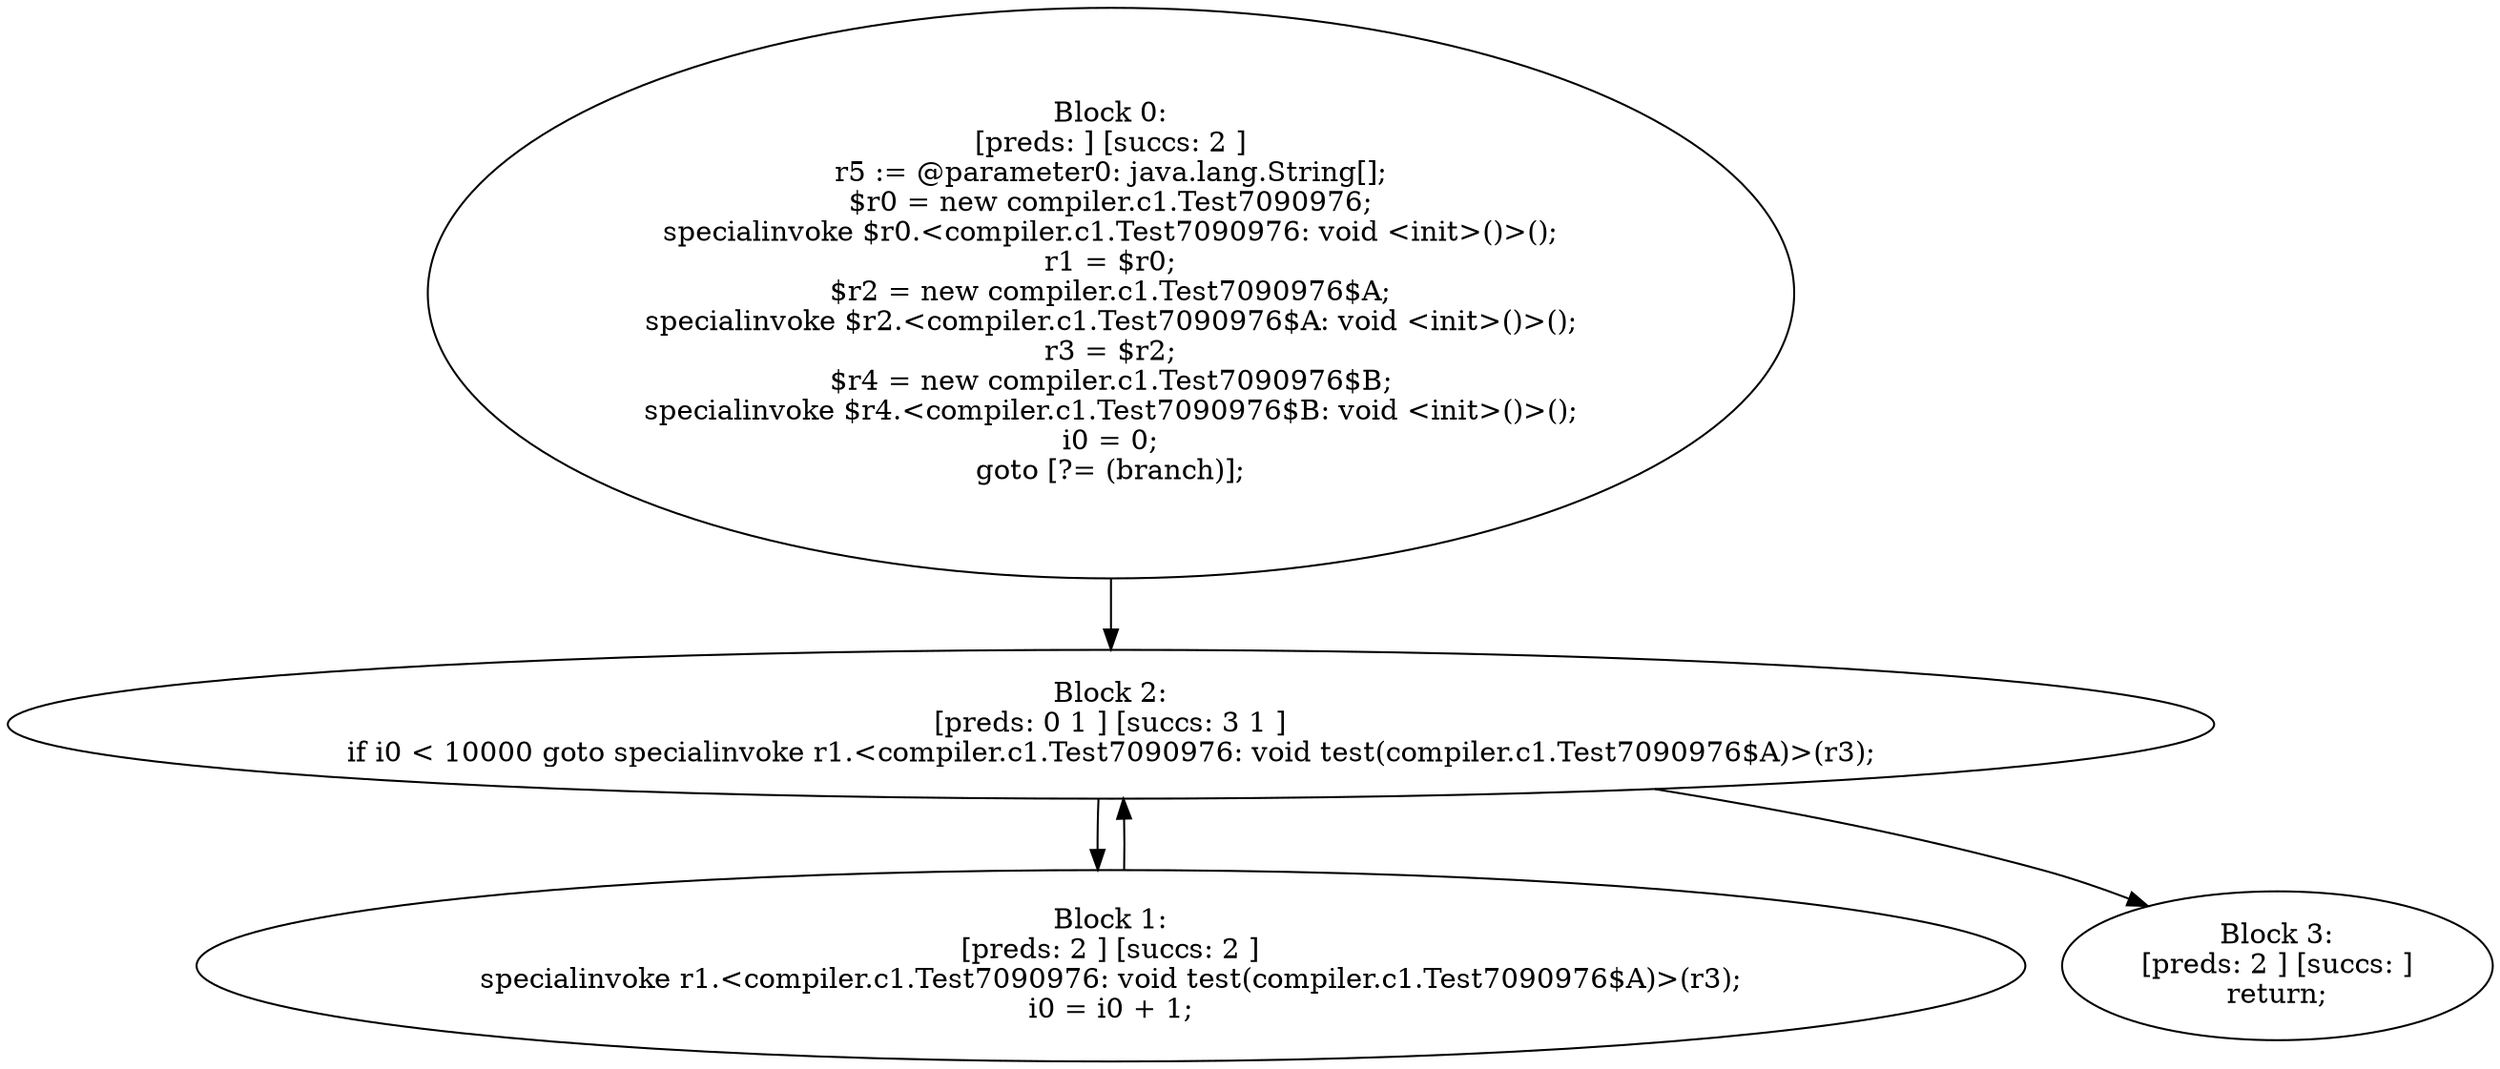digraph "unitGraph" {
    "Block 0:
[preds: ] [succs: 2 ]
r5 := @parameter0: java.lang.String[];
$r0 = new compiler.c1.Test7090976;
specialinvoke $r0.<compiler.c1.Test7090976: void <init>()>();
r1 = $r0;
$r2 = new compiler.c1.Test7090976$A;
specialinvoke $r2.<compiler.c1.Test7090976$A: void <init>()>();
r3 = $r2;
$r4 = new compiler.c1.Test7090976$B;
specialinvoke $r4.<compiler.c1.Test7090976$B: void <init>()>();
i0 = 0;
goto [?= (branch)];
"
    "Block 1:
[preds: 2 ] [succs: 2 ]
specialinvoke r1.<compiler.c1.Test7090976: void test(compiler.c1.Test7090976$A)>(r3);
i0 = i0 + 1;
"
    "Block 2:
[preds: 0 1 ] [succs: 3 1 ]
if i0 < 10000 goto specialinvoke r1.<compiler.c1.Test7090976: void test(compiler.c1.Test7090976$A)>(r3);
"
    "Block 3:
[preds: 2 ] [succs: ]
return;
"
    "Block 0:
[preds: ] [succs: 2 ]
r5 := @parameter0: java.lang.String[];
$r0 = new compiler.c1.Test7090976;
specialinvoke $r0.<compiler.c1.Test7090976: void <init>()>();
r1 = $r0;
$r2 = new compiler.c1.Test7090976$A;
specialinvoke $r2.<compiler.c1.Test7090976$A: void <init>()>();
r3 = $r2;
$r4 = new compiler.c1.Test7090976$B;
specialinvoke $r4.<compiler.c1.Test7090976$B: void <init>()>();
i0 = 0;
goto [?= (branch)];
"->"Block 2:
[preds: 0 1 ] [succs: 3 1 ]
if i0 < 10000 goto specialinvoke r1.<compiler.c1.Test7090976: void test(compiler.c1.Test7090976$A)>(r3);
";
    "Block 1:
[preds: 2 ] [succs: 2 ]
specialinvoke r1.<compiler.c1.Test7090976: void test(compiler.c1.Test7090976$A)>(r3);
i0 = i0 + 1;
"->"Block 2:
[preds: 0 1 ] [succs: 3 1 ]
if i0 < 10000 goto specialinvoke r1.<compiler.c1.Test7090976: void test(compiler.c1.Test7090976$A)>(r3);
";
    "Block 2:
[preds: 0 1 ] [succs: 3 1 ]
if i0 < 10000 goto specialinvoke r1.<compiler.c1.Test7090976: void test(compiler.c1.Test7090976$A)>(r3);
"->"Block 3:
[preds: 2 ] [succs: ]
return;
";
    "Block 2:
[preds: 0 1 ] [succs: 3 1 ]
if i0 < 10000 goto specialinvoke r1.<compiler.c1.Test7090976: void test(compiler.c1.Test7090976$A)>(r3);
"->"Block 1:
[preds: 2 ] [succs: 2 ]
specialinvoke r1.<compiler.c1.Test7090976: void test(compiler.c1.Test7090976$A)>(r3);
i0 = i0 + 1;
";
}
